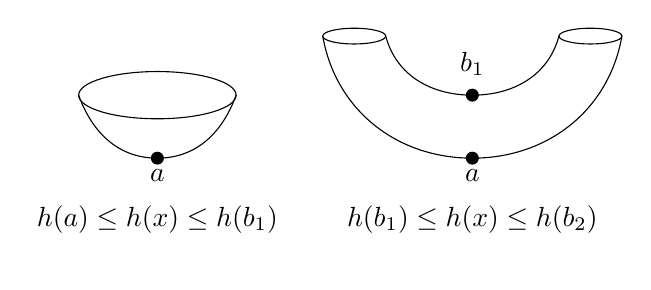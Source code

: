 \begin{tikzpicture}
	%Figure at the left
	\draw (-2,0) ellipse (1cm and 3mm);
	%Connection
	\draw (-3,0) to [out=290,in=180] (-2,-0.8) to [out=0,in=250] (-1,0);
	%Critical point a
	\draw [fill] (-2,-0.8) circle [radius=0.75mm]
	node [label={[below,yshift=-1.5mm]$a$}] {};
	%Label of the region
	\draw (-2,-2) node [label={$h(a) \leq h(x) \leq h(b_1)$}]{};

	%Figure at the right
	%End circles of the cilinder
	\draw (0.5,0.75) ellipse (4mm and 1mm);
	\draw (3.5,0.75) ellipse (4mm and 1mm);
	\draw (0.9,0.75) to [out=285,in=180] (2,0) to [out=0,in=255] (3.1,0.75);
	\draw (0.1,0.75) to [out=280,in=180] (2,-0.8) to [out=0,in=260] (3.9,0.75);
	%Critical point b_1
	\draw [fill] (2,0) circle [radius=0.75mm]
	node [label={[above]$b_1$}] {};
	%Critical point a
	\draw [fill] (2,-0.8) circle [radius=0.75mm]
	node [label={[below,yshift=-1.5mm]$a$}] {};
	%Label of the region
	\draw (2,-2) node [label={$h(b_1) \leq h(x) \leq h(b_2)$}]{};
\end{tikzpicture}
